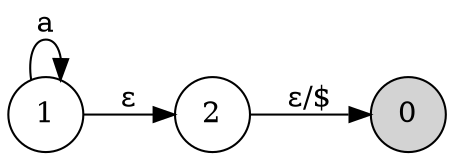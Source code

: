 digraph finite_state_machine {
        rankdir=LR;
        node [shape = circle];
        0 [  style= filled, label = "0"] ;
        1 -> 1 [ label = "a" ] ;
        1 -> 2 [ label = "&epsilon;" ] ;
        2 -> 0 [ label = "&epsilon;/$" ] ;
}

